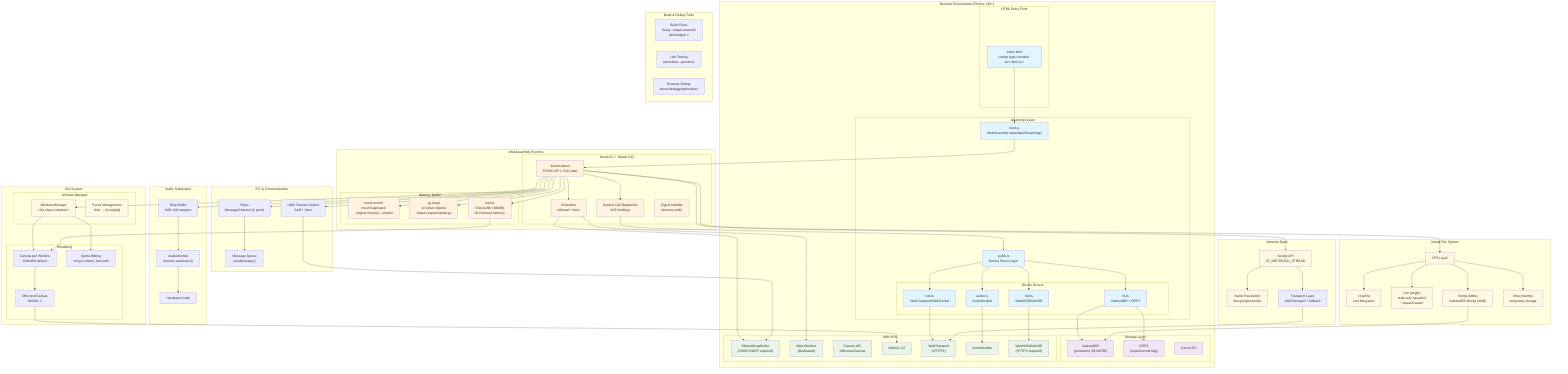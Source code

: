 ---
config:
  layout: fixed
---
flowchart TB
 subgraph subGraph0["HTML Entry Point"]
        HTML@{ label: "index.html<br>&lt;script type='module' src='boot.js'&gt;" }
  end
 subgraph subGraph1["Device Drivers"]
        FS_DRV["fs.ts<br>IndexedDB + OPFS"]
        NET_DRV["net.ts<br>WebTransport/WebSocket"]
        AUDIO_DRV["audio.ts<br>AudioWorklet"]
        HID_DRV["hid.ts<br>WebHID/WebUSB"]
  end
 subgraph subGraph2["JavaScript Layer"]
        BOOT["boot.js<br>WebAssembly.instantiateStreaming()"]
        SYSLIB["syslib.ts<br>Device Driver Layer"]
        subGraph1
  end
 subgraph subGraph3["Storage Layer"]
        IDB["IndexedDB<br>(persistent, 50%/8TiB)"]
        OPFS["OPFS<br>(experimental flag)"]
        CACHE["Cache API"]
  end
 subgraph subGraph4["Web APIs"]
        SAB["SharedArrayBuffer<br>(COOP/COEP required)"]
        WORKERS["Web Workers<br>(Dedicated)"]
        CANVAS["Canvas API<br>OffscreenCanvas"]
        WEBGL["WebGL 2.0"]
        WEBTRANSPORT["WebTransport<br>(HTTP/3)"]
        AUDIOWORKLET["AudioWorklet"]
        WEBHID["WebHID/WebUSB<br>(HTTPS required)"]
  end
 subgraph subGraph5["Browser Environment (Firefox 138+)"]
        subGraph0
        subGraph2
        subGraph3
        subGraph4
  end
 subgraph subGraph6["Memory Model"]
        MEM0["linear mem0<br>musl heap/stack<br>--import-memory --shared"]
        GCHEAP["gc-heap<br>ref struct objects<br>-fwasm-experimental-gc"]
        MEM1["mem1<br>VGA buffer (64MiB)<br>GUI shared memory"]
  end
 subgraph subGraph7["Kernel (C + Wasm GC)"]
        KERNEL["kernel.wasm<br>POSIX API (~220 calls)"]
        SYSCALL["System Call Dispatcher<br>WIT bindings"]
        SCHED["Scheduler<br>pthread + futex"]
        SIGNAL["Signal Handler<br>Atomics.notify"]
  end
 subgraph subGraph8["WebAssembly Runtime"]
        subGraph6
        subGraph7
  end
 subgraph subGraph9["Virtual File System"]
        VFS["VFS Layer"]
        RAMFS["/ (ramfs)<br>root filesystem"]
        PKGFS["/usr (pkgfs)<br>read-only squashfs<br>*.squash.wasm"]
        IDBFS["/home (idbfs)<br>IndexedDB blocks (4KiB)"]
        MEMFS["/tmp (memfs)<br>temporary storage"]
  end
 subgraph subGraph10["Network Stack"]
        SOCKET["Socket API<br>AF_INET/SOCK_STREAM"]
        DNS["Name Resolution<br>dns.google/resolve"]
        TRANSPORT["Transport Layer<br>WebTransport + fallback"]
  end
 subgraph subGraph11["Audio Subsystem"]
        RING["Ring Buffer<br>SAB 128 samples"]
        WORKLET["AudioWorklet<br>Atomics.waitAsync()"]
        HW_AUDIO["Hardware Audio"]
  end
 subgraph subGraph12["Window Manager"]
        WM@{ label: "Window Manager<br>&lt;div class='window'&gt;" }
        FOCUS["Focus Management<br>click → focus(pid)"]
  end
 subgraph Rendering["Rendering"]
        CANVAS_WIN["Canvas per Window<br>640x480 default"]
        OFFSCREEN["OffscreenCanvas<br>WebGL 2"]
        SPRITE["Sprite Blitting<br>&lt;img&gt;/&lt;video&gt; fast path"]
  end
 subgraph subGraph14["GUI System"]
        subGraph12
        Rendering
  end
 subgraph subGraph15["IPC & Communication"]
        PIPE["Pipes<br>MessageChannel (2 ports)"]
        UDS["UNIX Domain Socket<br>SAB + futex"]
        MSG["Message Queue<br>postMessage()"]
  end
 subgraph subGraph16["Build & Debug Tools"]
        BUILD["Build Chain<br>clang --target=wasm32<br>wit-bindgen c"]
        TEST["Unit Testing<br>wasmtime --preview2"]
        DEBUG["Browser Debug<br>about:debugging#workers"]
  end
    HTML --> BOOT
    BOOT --> KERNEL
    KERNEL --> SYSCALL & MEM0 & GCHEAP & MEM1 & SCHED & VFS & SOCKET & RING & WM & PIPE & UDS
    SYSCALL --> SYSLIB
    SYSLIB --> FS_DRV & NET_DRV & AUDIO_DRV & HID_DRV
    FS_DRV --> IDB & OPFS
    NET_DRV --> WEBTRANSPORT
    AUDIO_DRV --> AUDIOWORKLET
    HID_DRV --> WEBHID
    SCHED --> WORKERS & SAB
    VFS --> RAMFS & PKGFS & IDBFS & MEMFS
    IDBFS --> IDB
    SOCKET --> TRANSPORT & DNS
    TRANSPORT --> WEBTRANSPORT
    RING --> WORKLET
    WORKLET --> HW_AUDIO
    WM --> CANVAS_WIN & SPRITE
    CANVAS_WIN --> OFFSCREEN
    OFFSCREEN --> WEBGL
    PIPE --> MSG
    UDS --> SAB
    MEM1 --> CANVAS_WIN
    HTML@{ shape: rect}
    WM@{ shape: rect}
     HTML:::browser
     FS_DRV:::browser
     NET_DRV:::browser
     AUDIO_DRV:::browser
     HID_DRV:::browser
     BOOT:::browser
     SYSLIB:::browser
     IDB:::storage
     OPFS:::storage
     CACHE:::storage
     SAB:::api
     WORKERS:::api
     CANVAS:::api
     WEBGL:::api
     WEBTRANSPORT:::api
     AUDIOWORKLET:::api
     WEBHID:::api
     MEM0:::wasm
     GCHEAP:::wasm
     MEM1:::wasm
     KERNEL:::wasm
     SYSCALL:::wasm
     SCHED:::wasm
     SIGNAL:::wasm
     VFS:::system
     RAMFS:::system
     PKGFS:::system
     IDBFS:::system
     MEMFS:::system
     SOCKET:::system
     DNS:::system
     WM:::system
     FOCUS:::system
    classDef browser fill:#e1f5fe
    classDef wasm fill:#fff3e0
    classDef storage fill:#f3e5f5
    classDef api fill:#e8f5e8
    classDef system fill:#fff8e1